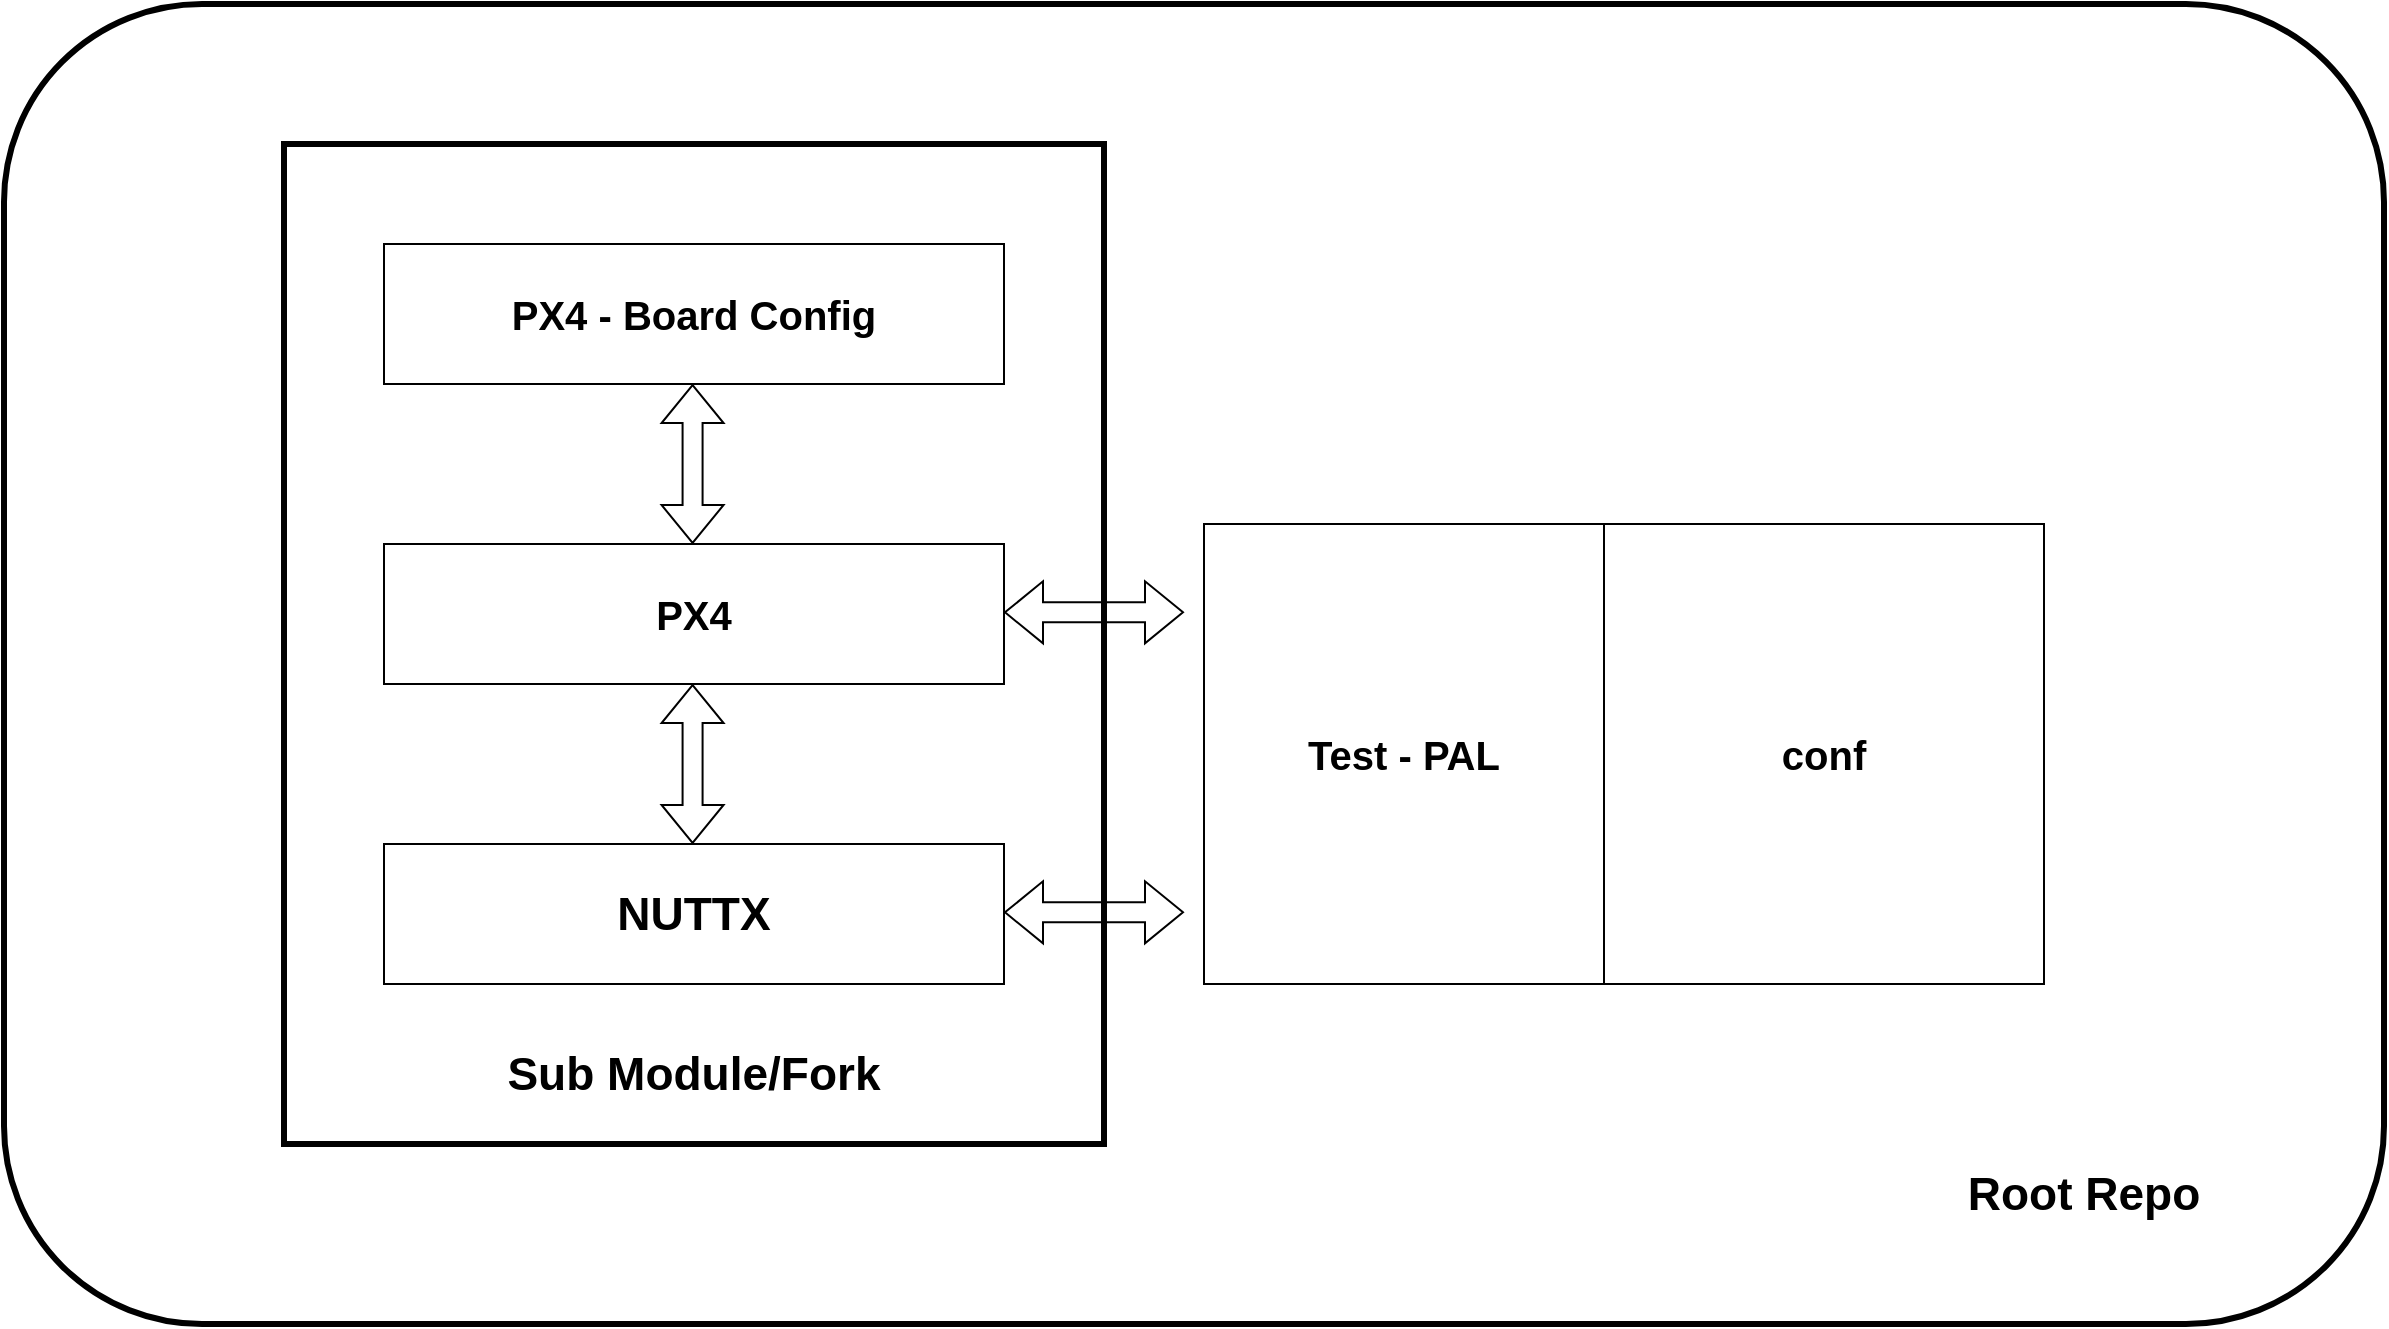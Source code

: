 <mxfile version="21.6.8" type="device" pages="2">
  <diagram name="Sub Module" id="bRLkZOCU7WqL4WwSWCJH">
    <mxGraphModel dx="1500" dy="790" grid="1" gridSize="10" guides="1" tooltips="1" connect="1" arrows="1" fold="1" page="1" pageScale="1" pageWidth="1654" pageHeight="1169" math="0" shadow="0">
      <root>
        <mxCell id="0" />
        <mxCell id="1" parent="0" />
        <mxCell id="mOdfgOqgp9eWF1x82Zy4-18" value="" style="rounded=1;whiteSpace=wrap;html=1;strokeWidth=3;fillColor=none;" parent="1" vertex="1">
          <mxGeometry x="280" y="250" width="1190" height="660" as="geometry" />
        </mxCell>
        <mxCell id="mOdfgOqgp9eWF1x82Zy4-3" value="" style="rounded=0;whiteSpace=wrap;html=1;strokeWidth=3;fillColor=none;" parent="1" vertex="1">
          <mxGeometry x="420" y="320" width="410" height="500" as="geometry" />
        </mxCell>
        <mxCell id="mOdfgOqgp9eWF1x82Zy4-4" value="&lt;font size=&quot;1&quot; style=&quot;&quot;&gt;&lt;b style=&quot;font-size: 23px;&quot;&gt;NUTTX&lt;/b&gt;&lt;/font&gt;" style="rounded=0;whiteSpace=wrap;html=1;" parent="1" vertex="1">
          <mxGeometry x="470" y="670" width="310" height="70" as="geometry" />
        </mxCell>
        <mxCell id="mOdfgOqgp9eWF1x82Zy4-5" value="&lt;font style=&quot;font-size: 20px;&quot;&gt;&lt;b&gt;PX4&lt;/b&gt;&lt;/font&gt;" style="rounded=0;whiteSpace=wrap;html=1;" parent="1" vertex="1">
          <mxGeometry x="470" y="520" width="310" height="70" as="geometry" />
        </mxCell>
        <mxCell id="mOdfgOqgp9eWF1x82Zy4-7" value="&lt;font style=&quot;font-size: 20px;&quot;&gt;&lt;b&gt;conf&lt;/b&gt;&lt;/font&gt;" style="rounded=0;whiteSpace=wrap;html=1;" parent="1" vertex="1">
          <mxGeometry x="1080" y="510" width="220" height="230" as="geometry" />
        </mxCell>
        <mxCell id="mOdfgOqgp9eWF1x82Zy4-8" value="&lt;span style=&quot;font-size: 20px;&quot;&gt;&lt;b&gt;Test - PAL&lt;/b&gt;&lt;/span&gt;" style="rounded=0;whiteSpace=wrap;html=1;" parent="1" vertex="1">
          <mxGeometry x="880" y="510" width="200" height="230" as="geometry" />
        </mxCell>
        <mxCell id="mOdfgOqgp9eWF1x82Zy4-9" value="" style="shape=flexArrow;endArrow=classic;startArrow=classic;html=1;rounded=0;" parent="1" edge="1">
          <mxGeometry width="100" height="100" relative="1" as="geometry">
            <mxPoint x="624.29" y="670" as="sourcePoint" />
            <mxPoint x="624.29" y="590" as="targetPoint" />
          </mxGeometry>
        </mxCell>
        <mxCell id="mOdfgOqgp9eWF1x82Zy4-10" value="&lt;font style=&quot;font-size: 20px;&quot;&gt;&lt;b&gt;PX4 - Board Config&lt;/b&gt;&lt;/font&gt;" style="rounded=0;whiteSpace=wrap;html=1;" parent="1" vertex="1">
          <mxGeometry x="470" y="370" width="310" height="70" as="geometry" />
        </mxCell>
        <mxCell id="mOdfgOqgp9eWF1x82Zy4-11" value="" style="shape=flexArrow;endArrow=classic;startArrow=classic;html=1;rounded=0;" parent="1" edge="1">
          <mxGeometry width="100" height="100" relative="1" as="geometry">
            <mxPoint x="624.29" y="520" as="sourcePoint" />
            <mxPoint x="624.29" y="440" as="targetPoint" />
          </mxGeometry>
        </mxCell>
        <mxCell id="mOdfgOqgp9eWF1x82Zy4-12" value="" style="shape=flexArrow;endArrow=classic;startArrow=classic;html=1;rounded=0;" parent="1" edge="1">
          <mxGeometry width="100" height="100" relative="1" as="geometry">
            <mxPoint x="870" y="704.17" as="sourcePoint" />
            <mxPoint x="780" y="704.17" as="targetPoint" />
          </mxGeometry>
        </mxCell>
        <mxCell id="mOdfgOqgp9eWF1x82Zy4-14" value="" style="shape=flexArrow;endArrow=classic;startArrow=classic;html=1;rounded=0;" parent="1" edge="1">
          <mxGeometry width="100" height="100" relative="1" as="geometry">
            <mxPoint x="870" y="554.17" as="sourcePoint" />
            <mxPoint x="780" y="554.17" as="targetPoint" />
          </mxGeometry>
        </mxCell>
        <mxCell id="mOdfgOqgp9eWF1x82Zy4-17" value="&lt;font style=&quot;font-size: 23px;&quot;&gt;&lt;b&gt;Sub Module/Fork&lt;/b&gt;&lt;/font&gt;" style="text;html=1;strokeColor=none;fillColor=none;align=center;verticalAlign=middle;whiteSpace=wrap;rounded=0;" parent="1" vertex="1">
          <mxGeometry x="515" y="770" width="220" height="30" as="geometry" />
        </mxCell>
        <mxCell id="mOdfgOqgp9eWF1x82Zy4-19" value="&lt;span style=&quot;font-size: 23px;&quot;&gt;&lt;b&gt;Root Repo&lt;/b&gt;&lt;/span&gt;" style="text;html=1;strokeColor=none;fillColor=none;align=center;verticalAlign=middle;whiteSpace=wrap;rounded=0;" parent="1" vertex="1">
          <mxGeometry x="1210" y="830" width="220" height="30" as="geometry" />
        </mxCell>
      </root>
    </mxGraphModel>
  </diagram>
  <diagram id="id2UNyeoNRwNDkABzY2k" name="Work Flow">
    <mxGraphModel dx="1500" dy="797" grid="1" gridSize="10" guides="1" tooltips="1" connect="1" arrows="1" fold="1" page="1" pageScale="1" pageWidth="1654" pageHeight="1169" math="0" shadow="0">
      <root>
        <mxCell id="0" />
        <mxCell id="1" parent="0" />
        <mxCell id="AvOUvb8mX-L0vvMGeV2P-9" style="edgeStyle=orthogonalEdgeStyle;rounded=0;orthogonalLoop=1;jettySize=auto;html=1;entryX=0;entryY=0.5;entryDx=0;entryDy=0;" parent="1" source="AvOUvb8mX-L0vvMGeV2P-4" target="AvOUvb8mX-L0vvMGeV2P-6" edge="1">
          <mxGeometry relative="1" as="geometry" />
        </mxCell>
        <mxCell id="AvOUvb8mX-L0vvMGeV2P-4" value="&lt;b&gt;PX4 Fork&lt;/b&gt;" style="ellipse;whiteSpace=wrap;html=1;aspect=fixed;fillColor=#dae8fc;strokeColor=#6c8ebf;" parent="1" vertex="1">
          <mxGeometry x="230" y="300" width="50" height="50" as="geometry" />
        </mxCell>
        <mxCell id="AvOUvb8mX-L0vvMGeV2P-10" style="edgeStyle=orthogonalEdgeStyle;rounded=0;orthogonalLoop=1;jettySize=auto;html=1;entryX=0;entryY=0.5;entryDx=0;entryDy=0;" parent="1" source="AvOUvb8mX-L0vvMGeV2P-6" target="AvOUvb8mX-L0vvMGeV2P-7" edge="1">
          <mxGeometry relative="1" as="geometry" />
        </mxCell>
        <mxCell id="AvOUvb8mX-L0vvMGeV2P-73" style="edgeStyle=orthogonalEdgeStyle;rounded=0;orthogonalLoop=1;jettySize=auto;html=1;entryX=0.5;entryY=0;entryDx=0;entryDy=0;" parent="1" source="AvOUvb8mX-L0vvMGeV2P-6" target="AvOUvb8mX-L0vvMGeV2P-38" edge="1">
          <mxGeometry relative="1" as="geometry" />
        </mxCell>
        <mxCell id="rOshXKHdjbIcDRhnPXKr-44" value="" style="edgeStyle=orthogonalEdgeStyle;rounded=0;orthogonalLoop=1;jettySize=auto;html=1;" edge="1" parent="1" source="AvOUvb8mX-L0vvMGeV2P-6" target="AvOUvb8mX-L0vvMGeV2P-74">
          <mxGeometry relative="1" as="geometry" />
        </mxCell>
        <mxCell id="AvOUvb8mX-L0vvMGeV2P-6" value="XC1" style="ellipse;whiteSpace=wrap;html=1;aspect=fixed;fillColor=#dae8fc;strokeColor=#6c8ebf;" parent="1" vertex="1">
          <mxGeometry x="330" y="300" width="50" height="50" as="geometry" />
        </mxCell>
        <mxCell id="AvOUvb8mX-L0vvMGeV2P-11" style="edgeStyle=orthogonalEdgeStyle;rounded=0;orthogonalLoop=1;jettySize=auto;html=1;entryX=0;entryY=0.5;entryDx=0;entryDy=0;" parent="1" source="AvOUvb8mX-L0vvMGeV2P-7" target="AvOUvb8mX-L0vvMGeV2P-8" edge="1">
          <mxGeometry relative="1" as="geometry" />
        </mxCell>
        <mxCell id="AvOUvb8mX-L0vvMGeV2P-7" value="XC2" style="ellipse;whiteSpace=wrap;html=1;aspect=fixed;fillColor=#dae8fc;strokeColor=#6c8ebf;" parent="1" vertex="1">
          <mxGeometry x="410" y="300" width="50" height="50" as="geometry" />
        </mxCell>
        <mxCell id="AvOUvb8mX-L0vvMGeV2P-89" value="" style="edgeStyle=orthogonalEdgeStyle;rounded=0;orthogonalLoop=1;jettySize=auto;html=1;" parent="1" source="AvOUvb8mX-L0vvMGeV2P-8" target="AvOUvb8mX-L0vvMGeV2P-84" edge="1">
          <mxGeometry relative="1" as="geometry" />
        </mxCell>
        <mxCell id="AvOUvb8mX-L0vvMGeV2P-94" style="edgeStyle=orthogonalEdgeStyle;rounded=0;orthogonalLoop=1;jettySize=auto;html=1;entryX=0.5;entryY=0;entryDx=0;entryDy=0;" parent="1" source="AvOUvb8mX-L0vvMGeV2P-8" target="AvOUvb8mX-L0vvMGeV2P-39" edge="1">
          <mxGeometry relative="1" as="geometry">
            <mxPoint x="530" y="430" as="targetPoint" />
          </mxGeometry>
        </mxCell>
        <mxCell id="AvOUvb8mX-L0vvMGeV2P-8" value="XC3" style="ellipse;whiteSpace=wrap;html=1;aspect=fixed;fillColor=#dae8fc;strokeColor=#6c8ebf;" parent="1" vertex="1">
          <mxGeometry x="490" y="300" width="50" height="50" as="geometry" />
        </mxCell>
        <mxCell id="AvOUvb8mX-L0vvMGeV2P-13" value="Head" style="ellipse;whiteSpace=wrap;html=1;aspect=fixed;fillColor=#dae8fc;strokeColor=#6c8ebf;" parent="1" vertex="1">
          <mxGeometry x="920" y="300" width="50" height="50" as="geometry" />
        </mxCell>
        <mxCell id="AvOUvb8mX-L0vvMGeV2P-19" value="&lt;a style=&quot;box-sizing: border-box; background-color: transparent; text-decoration-line: none;&quot; href=&quot;https://github.com/g-rahul/ST-PX4-Autopilot-Fork&quot; class=&quot;color-fg-default&quot; data-turbo-frame=&quot;repo-content-turbo-frame&quot; data-pjax=&quot;#repo-content-pjax-container&quot;&gt;&lt;b&gt;&lt;font style=&quot;font-size: 18px;&quot;&gt;ST-PX4-Autopilot-Fork&lt;/font&gt;&lt;/b&gt;&lt;/a&gt;&lt;span style=&quot;box-sizing: border-box; color: rgb(31, 35, 40); font-family: -apple-system, BlinkMacSystemFont, &amp;quot;Segoe UI&amp;quot;, &amp;quot;Noto Sans&amp;quot;, Helvetica, Arial, sans-serif, &amp;quot;Apple Color Emoji&amp;quot;, &amp;quot;Segoe UI Emoji&amp;quot;; font-size: 20px; text-align: start; background-color: rgb(255, 255, 255);&quot;&gt;&lt;/span&gt;" style="text;html=1;strokeColor=none;fillColor=none;align=center;verticalAlign=middle;whiteSpace=wrap;rounded=0;" parent="1" vertex="1">
          <mxGeometry x="45" y="310" width="160" height="30" as="geometry" />
        </mxCell>
        <mxCell id="AvOUvb8mX-L0vvMGeV2P-30" value="" style="edgeStyle=orthogonalEdgeStyle;rounded=0;orthogonalLoop=1;jettySize=auto;html=1;fillColor=#b0e3e6;strokeColor=#0e8088;" parent="1" source="AvOUvb8mX-L0vvMGeV2P-22" target="AvOUvb8mX-L0vvMGeV2P-24" edge="1">
          <mxGeometry relative="1" as="geometry" />
        </mxCell>
        <mxCell id="AvOUvb8mX-L0vvMGeV2P-22" value="PX4 Main" style="ellipse;whiteSpace=wrap;html=1;aspect=fixed;fillColor=#b0e3e6;strokeColor=#0e8088;" parent="1" vertex="1">
          <mxGeometry x="10" y="50" width="50" height="50" as="geometry" />
        </mxCell>
        <mxCell id="AvOUvb8mX-L0vvMGeV2P-23" value="PX4 Main" style="ellipse;whiteSpace=wrap;html=1;aspect=fixed;fillColor=#b0e3e6;strokeColor=#0e8088;" parent="1" vertex="1">
          <mxGeometry x="80" y="50" width="50" height="50" as="geometry" />
        </mxCell>
        <mxCell id="AvOUvb8mX-L0vvMGeV2P-31" value="" style="edgeStyle=orthogonalEdgeStyle;rounded=0;orthogonalLoop=1;jettySize=auto;html=1;fillColor=#b0e3e6;strokeColor=#0e8088;" parent="1" source="AvOUvb8mX-L0vvMGeV2P-24" target="AvOUvb8mX-L0vvMGeV2P-26" edge="1">
          <mxGeometry relative="1" as="geometry" />
        </mxCell>
        <mxCell id="AvOUvb8mX-L0vvMGeV2P-24" value="PX4 Main" style="ellipse;whiteSpace=wrap;html=1;aspect=fixed;fillColor=#b0e3e6;strokeColor=#0e8088;" parent="1" vertex="1">
          <mxGeometry x="155" y="50" width="50" height="50" as="geometry" />
        </mxCell>
        <mxCell id="AvOUvb8mX-L0vvMGeV2P-29" style="edgeStyle=orthogonalEdgeStyle;rounded=0;orthogonalLoop=1;jettySize=auto;html=1;entryX=0.5;entryY=0;entryDx=0;entryDy=0;" parent="1" source="AvOUvb8mX-L0vvMGeV2P-25" target="AvOUvb8mX-L0vvMGeV2P-4" edge="1">
          <mxGeometry relative="1" as="geometry" />
        </mxCell>
        <mxCell id="AvOUvb8mX-L0vvMGeV2P-37" value="&lt;b&gt;&lt;font style=&quot;font-size: 18px;&quot;&gt;Sync Fork&lt;/font&gt;&lt;/b&gt;" style="edgeLabel;html=1;align=center;verticalAlign=middle;resizable=0;points=[];" parent="AvOUvb8mX-L0vvMGeV2P-29" vertex="1" connectable="0">
          <mxGeometry x="-0.364" y="-2" relative="1" as="geometry">
            <mxPoint x="2" y="-4" as="offset" />
          </mxGeometry>
        </mxCell>
        <mxCell id="AvOUvb8mX-L0vvMGeV2P-25" value="PX4 Main" style="ellipse;whiteSpace=wrap;html=1;aspect=fixed;fillColor=#b0e3e6;strokeColor=#0e8088;" parent="1" vertex="1">
          <mxGeometry x="230" y="50" width="50" height="50" as="geometry" />
        </mxCell>
        <mxCell id="AvOUvb8mX-L0vvMGeV2P-32" value="" style="edgeStyle=orthogonalEdgeStyle;rounded=0;orthogonalLoop=1;jettySize=auto;html=1;fillColor=#b0e3e6;strokeColor=#0e8088;" parent="1" source="AvOUvb8mX-L0vvMGeV2P-26" target="AvOUvb8mX-L0vvMGeV2P-28" edge="1">
          <mxGeometry relative="1" as="geometry" />
        </mxCell>
        <mxCell id="AvOUvb8mX-L0vvMGeV2P-26" value="PX4 Main" style="ellipse;whiteSpace=wrap;html=1;aspect=fixed;fillColor=#b0e3e6;strokeColor=#0e8088;" parent="1" vertex="1">
          <mxGeometry x="300" y="50" width="50" height="50" as="geometry" />
        </mxCell>
        <mxCell id="AvOUvb8mX-L0vvMGeV2P-27" value="PX4 Main" style="ellipse;whiteSpace=wrap;html=1;aspect=fixed;fillColor=#b0e3e6;strokeColor=#0e8088;" parent="1" vertex="1">
          <mxGeometry x="380" y="50" width="50" height="50" as="geometry" />
        </mxCell>
        <mxCell id="AvOUvb8mX-L0vvMGeV2P-35" style="edgeStyle=orthogonalEdgeStyle;rounded=0;orthogonalLoop=1;jettySize=auto;html=1;entryX=0.5;entryY=0;entryDx=0;entryDy=0;" parent="1" source="AvOUvb8mX-L0vvMGeV2P-28" target="AvOUvb8mX-L0vvMGeV2P-8" edge="1">
          <mxGeometry relative="1" as="geometry" />
        </mxCell>
        <mxCell id="AvOUvb8mX-L0vvMGeV2P-36" value="&lt;font style=&quot;font-size: 18px;&quot;&gt;&lt;b&gt;Sync Fork&lt;/b&gt;&lt;/font&gt;" style="edgeLabel;html=1;align=center;verticalAlign=middle;resizable=0;points=[];" parent="AvOUvb8mX-L0vvMGeV2P-35" vertex="1" connectable="0">
          <mxGeometry x="-0.264" y="-2" relative="1" as="geometry">
            <mxPoint x="2" y="-14" as="offset" />
          </mxGeometry>
        </mxCell>
        <mxCell id="rOshXKHdjbIcDRhnPXKr-48" value="" style="edgeStyle=orthogonalEdgeStyle;rounded=0;orthogonalLoop=1;jettySize=auto;html=1;fillColor=#b0e3e6;strokeColor=#0e8088;" edge="1" parent="1" source="AvOUvb8mX-L0vvMGeV2P-28" target="rOshXKHdjbIcDRhnPXKr-45">
          <mxGeometry relative="1" as="geometry" />
        </mxCell>
        <mxCell id="AvOUvb8mX-L0vvMGeV2P-28" value="PX4 Main" style="ellipse;whiteSpace=wrap;html=1;aspect=fixed;fillColor=#b0e3e6;strokeColor=#0e8088;" parent="1" vertex="1">
          <mxGeometry x="490" y="50" width="50" height="50" as="geometry" />
        </mxCell>
        <mxCell id="AvOUvb8mX-L0vvMGeV2P-34" value="Head" style="ellipse;whiteSpace=wrap;html=1;aspect=fixed;fillColor=#b0e3e6;strokeColor=#0e8088;" parent="1" vertex="1">
          <mxGeometry x="920" y="50" width="50" height="50" as="geometry" />
        </mxCell>
        <mxCell id="AvOUvb8mX-L0vvMGeV2P-71" value="" style="edgeStyle=orthogonalEdgeStyle;rounded=0;orthogonalLoop=1;jettySize=auto;html=1;" parent="1" source="AvOUvb8mX-L0vvMGeV2P-38" target="AvOUvb8mX-L0vvMGeV2P-68" edge="1">
          <mxGeometry relative="1" as="geometry" />
        </mxCell>
        <mxCell id="AvOUvb8mX-L0vvMGeV2P-38" value="B1&lt;br&gt;CON" style="ellipse;whiteSpace=wrap;html=1;aspect=fixed;fillColor=#ffe6cc;strokeColor=#d79b00;" parent="1" vertex="1">
          <mxGeometry x="330" y="400" width="50" height="50" as="geometry" />
        </mxCell>
        <mxCell id="AvOUvb8mX-L0vvMGeV2P-111" value="" style="edgeStyle=orthogonalEdgeStyle;rounded=0;orthogonalLoop=1;jettySize=auto;html=1;" parent="1" source="AvOUvb8mX-L0vvMGeV2P-39" target="AvOUvb8mX-L0vvMGeV2P-104" edge="1">
          <mxGeometry relative="1" as="geometry" />
        </mxCell>
        <mxCell id="AvOUvb8mX-L0vvMGeV2P-39" value="B2&lt;br&gt;CON" style="ellipse;whiteSpace=wrap;html=1;aspect=fixed;fillColor=#f8cecc;strokeColor=#b85450;" parent="1" vertex="1">
          <mxGeometry x="490" y="480" width="50" height="50" as="geometry" />
        </mxCell>
        <mxCell id="AvOUvb8mX-L0vvMGeV2P-43" value="Head" style="ellipse;whiteSpace=wrap;html=1;aspect=fixed;fillColor=#f8cecc;strokeColor=#b85450;" parent="1" vertex="1">
          <mxGeometry x="920" y="480" width="50" height="50" as="geometry" />
        </mxCell>
        <mxCell id="AvOUvb8mX-L0vvMGeV2P-90" style="edgeStyle=orthogonalEdgeStyle;rounded=0;orthogonalLoop=1;jettySize=auto;html=1;entryX=0.5;entryY=1;entryDx=0;entryDy=0;" parent="1" source="AvOUvb8mX-L0vvMGeV2P-44" target="AvOUvb8mX-L0vvMGeV2P-86" edge="1">
          <mxGeometry relative="1" as="geometry" />
        </mxCell>
        <mxCell id="AvOUvb8mX-L0vvMGeV2P-44" value="HEAD" style="ellipse;whiteSpace=wrap;html=1;aspect=fixed;fillColor=#ffe6cc;strokeColor=#d79b00;" parent="1" vertex="1">
          <mxGeometry x="742.5" y="400" width="50" height="50" as="geometry" />
        </mxCell>
        <mxCell id="AvOUvb8mX-L0vvMGeV2P-66" value="&lt;b&gt;Main&lt;/b&gt;" style="text;html=1;strokeColor=none;fillColor=none;align=center;verticalAlign=middle;whiteSpace=wrap;rounded=0;" parent="1" vertex="1">
          <mxGeometry x="970" y="310" width="60" height="30" as="geometry" />
        </mxCell>
        <mxCell id="AvOUvb8mX-L0vvMGeV2P-78" value="" style="edgeStyle=orthogonalEdgeStyle;rounded=0;orthogonalLoop=1;jettySize=auto;html=1;" parent="1" source="AvOUvb8mX-L0vvMGeV2P-68" target="AvOUvb8mX-L0vvMGeV2P-69" edge="1">
          <mxGeometry relative="1" as="geometry" />
        </mxCell>
        <mxCell id="AvOUvb8mX-L0vvMGeV2P-68" value="X" style="ellipse;whiteSpace=wrap;html=1;aspect=fixed;fillColor=#ffe6cc;strokeColor=#d79b00;" parent="1" vertex="1">
          <mxGeometry x="440" y="400" width="50" height="50" as="geometry" />
        </mxCell>
        <mxCell id="AvOUvb8mX-L0vvMGeV2P-79" style="edgeStyle=orthogonalEdgeStyle;rounded=0;orthogonalLoop=1;jettySize=auto;html=1;entryX=0;entryY=0.5;entryDx=0;entryDy=0;" parent="1" source="AvOUvb8mX-L0vvMGeV2P-69" target="AvOUvb8mX-L0vvMGeV2P-44" edge="1">
          <mxGeometry relative="1" as="geometry" />
        </mxCell>
        <mxCell id="AvOUvb8mX-L0vvMGeV2P-69" value="X" style="ellipse;whiteSpace=wrap;html=1;aspect=fixed;fillColor=#ffe6cc;strokeColor=#d79b00;" parent="1" vertex="1">
          <mxGeometry x="597.5" y="400" width="50" height="50" as="geometry" />
        </mxCell>
        <mxCell id="AvOUvb8mX-L0vvMGeV2P-72" style="edgeStyle=orthogonalEdgeStyle;rounded=0;orthogonalLoop=1;jettySize=auto;html=1;exitX=0.5;exitY=1;exitDx=0;exitDy=0;" parent="1" source="AvOUvb8mX-L0vvMGeV2P-6" target="AvOUvb8mX-L0vvMGeV2P-6" edge="1">
          <mxGeometry relative="1" as="geometry" />
        </mxCell>
        <mxCell id="AvOUvb8mX-L0vvMGeV2P-76" style="edgeStyle=orthogonalEdgeStyle;rounded=0;orthogonalLoop=1;jettySize=auto;html=1;entryX=0.5;entryY=0;entryDx=0;entryDy=0;" parent="1" source="AvOUvb8mX-L0vvMGeV2P-74" target="AvOUvb8mX-L0vvMGeV2P-7" edge="1">
          <mxGeometry relative="1" as="geometry">
            <mxPoint x="430" y="270" as="targetPoint" />
          </mxGeometry>
        </mxCell>
        <mxCell id="AvOUvb8mX-L0vvMGeV2P-74" value="F1" style="ellipse;whiteSpace=wrap;html=1;aspect=fixed;direction=south;fillColor=#fff2cc;strokeColor=#d6b656;" parent="1" vertex="1">
          <mxGeometry x="330" y="200" width="50" height="50" as="geometry" />
        </mxCell>
        <mxCell id="AvOUvb8mX-L0vvMGeV2P-83" value="X" style="ellipse;whiteSpace=wrap;html=1;aspect=fixed;fillColor=#dae8fc;strokeColor=#6c8ebf;" parent="1" vertex="1">
          <mxGeometry x="565" y="300" width="50" height="50" as="geometry" />
        </mxCell>
        <mxCell id="AvOUvb8mX-L0vvMGeV2P-91" value="" style="edgeStyle=orthogonalEdgeStyle;rounded=0;orthogonalLoop=1;jettySize=auto;html=1;" parent="1" source="AvOUvb8mX-L0vvMGeV2P-84" target="AvOUvb8mX-L0vvMGeV2P-86" edge="1">
          <mxGeometry relative="1" as="geometry" />
        </mxCell>
        <mxCell id="AvOUvb8mX-L0vvMGeV2P-84" value="X" style="ellipse;whiteSpace=wrap;html=1;aspect=fixed;fillColor=#dae8fc;strokeColor=#6c8ebf;" parent="1" vertex="1">
          <mxGeometry x="650" y="300" width="50" height="50" as="geometry" />
        </mxCell>
        <mxCell id="AvOUvb8mX-L0vvMGeV2P-85" style="edgeStyle=orthogonalEdgeStyle;rounded=0;orthogonalLoop=1;jettySize=auto;html=1;exitX=0.5;exitY=1;exitDx=0;exitDy=0;" parent="1" edge="1">
          <mxGeometry relative="1" as="geometry">
            <mxPoint x="575" y="290" as="sourcePoint" />
            <mxPoint x="575" y="290" as="targetPoint" />
          </mxGeometry>
        </mxCell>
        <mxCell id="AvOUvb8mX-L0vvMGeV2P-92" value="" style="edgeStyle=orthogonalEdgeStyle;rounded=0;orthogonalLoop=1;jettySize=auto;html=1;" parent="1" source="AvOUvb8mX-L0vvMGeV2P-86" target="AvOUvb8mX-L0vvMGeV2P-87" edge="1">
          <mxGeometry relative="1" as="geometry" />
        </mxCell>
        <mxCell id="AvOUvb8mX-L0vvMGeV2P-86" value="X" style="ellipse;whiteSpace=wrap;html=1;aspect=fixed;fillColor=#dae8fc;strokeColor=#6c8ebf;" parent="1" vertex="1">
          <mxGeometry x="742.5" y="300" width="50" height="50" as="geometry" />
        </mxCell>
        <mxCell id="AvOUvb8mX-L0vvMGeV2P-93" value="" style="edgeStyle=orthogonalEdgeStyle;rounded=0;orthogonalLoop=1;jettySize=auto;html=1;" parent="1" source="AvOUvb8mX-L0vvMGeV2P-87" target="AvOUvb8mX-L0vvMGeV2P-13" edge="1">
          <mxGeometry relative="1" as="geometry" />
        </mxCell>
        <mxCell id="AvOUvb8mX-L0vvMGeV2P-87" value="X" style="ellipse;whiteSpace=wrap;html=1;aspect=fixed;fillColor=#dae8fc;strokeColor=#6c8ebf;" parent="1" vertex="1">
          <mxGeometry x="822.5" y="300" width="50" height="50" as="geometry" />
        </mxCell>
        <mxCell id="AvOUvb8mX-L0vvMGeV2P-88" style="edgeStyle=orthogonalEdgeStyle;rounded=0;orthogonalLoop=1;jettySize=auto;html=1;exitX=0.5;exitY=1;exitDx=0;exitDy=0;" parent="1" edge="1">
          <mxGeometry relative="1" as="geometry">
            <mxPoint x="752.5" y="290" as="sourcePoint" />
            <mxPoint x="752.5" y="290" as="targetPoint" />
          </mxGeometry>
        </mxCell>
        <mxCell id="AvOUvb8mX-L0vvMGeV2P-103" value="" style="endArrow=none;dashed=1;html=1;rounded=0;" parent="1" edge="1">
          <mxGeometry width="50" height="50" relative="1" as="geometry">
            <mxPoint y="560" as="sourcePoint" />
            <mxPoint x="1655.647" y="560" as="targetPoint" />
          </mxGeometry>
        </mxCell>
        <mxCell id="AvOUvb8mX-L0vvMGeV2P-112" value="" style="edgeStyle=orthogonalEdgeStyle;rounded=0;orthogonalLoop=1;jettySize=auto;html=1;" parent="1" source="AvOUvb8mX-L0vvMGeV2P-104" target="AvOUvb8mX-L0vvMGeV2P-105" edge="1">
          <mxGeometry relative="1" as="geometry" />
        </mxCell>
        <mxCell id="AvOUvb8mX-L0vvMGeV2P-104" value="X" style="ellipse;whiteSpace=wrap;html=1;aspect=fixed;fillColor=#f8cecc;strokeColor=#b85450;" parent="1" vertex="1">
          <mxGeometry x="597.5" y="480" width="50" height="50" as="geometry" />
        </mxCell>
        <mxCell id="AvOUvb8mX-L0vvMGeV2P-113" value="" style="edgeStyle=orthogonalEdgeStyle;rounded=0;orthogonalLoop=1;jettySize=auto;html=1;" parent="1" source="AvOUvb8mX-L0vvMGeV2P-105" target="AvOUvb8mX-L0vvMGeV2P-43" edge="1">
          <mxGeometry relative="1" as="geometry" />
        </mxCell>
        <mxCell id="AvOUvb8mX-L0vvMGeV2P-105" value="X" style="ellipse;whiteSpace=wrap;html=1;aspect=fixed;fillColor=#f8cecc;strokeColor=#b85450;" parent="1" vertex="1">
          <mxGeometry x="692.5" y="480" width="50" height="50" as="geometry" />
        </mxCell>
        <mxCell id="rOshXKHdjbIcDRhnPXKr-1" style="edgeStyle=orthogonalEdgeStyle;rounded=0;orthogonalLoop=1;jettySize=auto;html=1;entryX=0;entryY=0.5;entryDx=0;entryDy=0;" edge="1" parent="1" source="rOshXKHdjbIcDRhnPXKr-2" target="rOshXKHdjbIcDRhnPXKr-4">
          <mxGeometry relative="1" as="geometry" />
        </mxCell>
        <mxCell id="rOshXKHdjbIcDRhnPXKr-2" value="New" style="ellipse;whiteSpace=wrap;html=1;aspect=fixed;fillColor=#dae8fc;strokeColor=#6c8ebf;" vertex="1" parent="1">
          <mxGeometry x="230" y="710.0" width="50" height="50" as="geometry" />
        </mxCell>
        <mxCell id="rOshXKHdjbIcDRhnPXKr-3" style="edgeStyle=orthogonalEdgeStyle;rounded=0;orthogonalLoop=1;jettySize=auto;html=1;entryX=0;entryY=0.5;entryDx=0;entryDy=0;" edge="1" parent="1" source="rOshXKHdjbIcDRhnPXKr-4" target="rOshXKHdjbIcDRhnPXKr-14">
          <mxGeometry relative="1" as="geometry">
            <mxPoint x="410.0" y="735" as="targetPoint" />
          </mxGeometry>
        </mxCell>
        <mxCell id="rOshXKHdjbIcDRhnPXKr-31" value="" style="edgeStyle=orthogonalEdgeStyle;rounded=0;orthogonalLoop=1;jettySize=auto;html=1;" edge="1" parent="1" source="rOshXKHdjbIcDRhnPXKr-4" target="rOshXKHdjbIcDRhnPXKr-30">
          <mxGeometry relative="1" as="geometry" />
        </mxCell>
        <mxCell id="rOshXKHdjbIcDRhnPXKr-33" value="" style="edgeStyle=orthogonalEdgeStyle;rounded=0;orthogonalLoop=1;jettySize=auto;html=1;" edge="1" parent="1" source="rOshXKHdjbIcDRhnPXKr-4" target="rOshXKHdjbIcDRhnPXKr-23">
          <mxGeometry relative="1" as="geometry" />
        </mxCell>
        <mxCell id="rOshXKHdjbIcDRhnPXKr-4" value="XC1" style="ellipse;whiteSpace=wrap;html=1;aspect=fixed;fillColor=#dae8fc;strokeColor=#6c8ebf;" vertex="1" parent="1">
          <mxGeometry x="330" y="710.0" width="50" height="50" as="geometry" />
        </mxCell>
        <mxCell id="rOshXKHdjbIcDRhnPXKr-9" value="Head" style="ellipse;whiteSpace=wrap;html=1;aspect=fixed;fillColor=#dae8fc;strokeColor=#6c8ebf;" vertex="1" parent="1">
          <mxGeometry x="920" y="710.0" width="50" height="50" as="geometry" />
        </mxCell>
        <mxCell id="rOshXKHdjbIcDRhnPXKr-10" value="&lt;a style=&quot;border-color: var(--border-color); background-color: transparent; box-sizing: border-box; text-decoration-line: none;&quot; href=&quot;https://github.com/g-rahul/ST-SRC-Autopilot&quot; class=&quot;color-fg-default&quot; data-turbo-frame=&quot;repo-content-turbo-frame&quot; data-pjax=&quot;#repo-content-pjax-container&quot;&gt;&lt;b&gt;&lt;font style=&quot;font-size: 18px;&quot;&gt;ST-SRC-Autopilot&lt;/font&gt;&lt;/b&gt;&lt;/a&gt;" style="text;html=1;strokeColor=none;fillColor=none;align=center;verticalAlign=middle;whiteSpace=wrap;rounded=0;" vertex="1" parent="1">
          <mxGeometry x="40" y="720" width="160" height="30" as="geometry" />
        </mxCell>
        <mxCell id="rOshXKHdjbIcDRhnPXKr-11" style="edgeStyle=orthogonalEdgeStyle;rounded=0;orthogonalLoop=1;jettySize=auto;html=1;exitX=0.5;exitY=1;exitDx=0;exitDy=0;" edge="1" parent="1" source="rOshXKHdjbIcDRhnPXKr-4" target="rOshXKHdjbIcDRhnPXKr-4">
          <mxGeometry relative="1" as="geometry" />
        </mxCell>
        <mxCell id="rOshXKHdjbIcDRhnPXKr-13" value="" style="edgeStyle=orthogonalEdgeStyle;rounded=0;orthogonalLoop=1;jettySize=auto;html=1;" edge="1" parent="1" source="rOshXKHdjbIcDRhnPXKr-14" target="rOshXKHdjbIcDRhnPXKr-17">
          <mxGeometry relative="1" as="geometry" />
        </mxCell>
        <mxCell id="rOshXKHdjbIcDRhnPXKr-42" style="edgeStyle=orthogonalEdgeStyle;rounded=0;orthogonalLoop=1;jettySize=auto;html=1;entryX=0.5;entryY=0;entryDx=0;entryDy=0;" edge="1" parent="1" source="rOshXKHdjbIcDRhnPXKr-14" target="rOshXKHdjbIcDRhnPXKr-36">
          <mxGeometry relative="1" as="geometry" />
        </mxCell>
        <mxCell id="rOshXKHdjbIcDRhnPXKr-14" value="X" style="ellipse;whiteSpace=wrap;html=1;aspect=fixed;fillColor=#dae8fc;strokeColor=#6c8ebf;" vertex="1" parent="1">
          <mxGeometry x="490" y="710.0" width="50" height="50" as="geometry" />
        </mxCell>
        <mxCell id="rOshXKHdjbIcDRhnPXKr-15" style="edgeStyle=orthogonalEdgeStyle;rounded=0;orthogonalLoop=1;jettySize=auto;html=1;exitX=0.5;exitY=1;exitDx=0;exitDy=0;" edge="1" parent="1">
          <mxGeometry relative="1" as="geometry">
            <mxPoint x="575" y="700.0" as="sourcePoint" />
            <mxPoint x="575" y="700.0" as="targetPoint" />
          </mxGeometry>
        </mxCell>
        <mxCell id="rOshXKHdjbIcDRhnPXKr-16" value="" style="edgeStyle=orthogonalEdgeStyle;rounded=0;orthogonalLoop=1;jettySize=auto;html=1;" edge="1" parent="1" source="rOshXKHdjbIcDRhnPXKr-17" target="rOshXKHdjbIcDRhnPXKr-19">
          <mxGeometry relative="1" as="geometry" />
        </mxCell>
        <mxCell id="rOshXKHdjbIcDRhnPXKr-17" value="X" style="ellipse;whiteSpace=wrap;html=1;aspect=fixed;fillColor=#dae8fc;strokeColor=#6c8ebf;" vertex="1" parent="1">
          <mxGeometry x="640" y="710.0" width="50" height="50" as="geometry" />
        </mxCell>
        <mxCell id="rOshXKHdjbIcDRhnPXKr-18" value="" style="edgeStyle=orthogonalEdgeStyle;rounded=0;orthogonalLoop=1;jettySize=auto;html=1;" edge="1" parent="1" source="rOshXKHdjbIcDRhnPXKr-19" target="rOshXKHdjbIcDRhnPXKr-9">
          <mxGeometry relative="1" as="geometry" />
        </mxCell>
        <mxCell id="rOshXKHdjbIcDRhnPXKr-19" value="X" style="ellipse;whiteSpace=wrap;html=1;aspect=fixed;fillColor=#dae8fc;strokeColor=#6c8ebf;" vertex="1" parent="1">
          <mxGeometry x="745" y="710.0" width="50" height="50" as="geometry" />
        </mxCell>
        <mxCell id="rOshXKHdjbIcDRhnPXKr-20" style="edgeStyle=orthogonalEdgeStyle;rounded=0;orthogonalLoop=1;jettySize=auto;html=1;exitX=0.5;exitY=1;exitDx=0;exitDy=0;" edge="1" parent="1">
          <mxGeometry relative="1" as="geometry">
            <mxPoint x="752.5" y="700.0" as="sourcePoint" />
            <mxPoint x="752.5" y="700.0" as="targetPoint" />
          </mxGeometry>
        </mxCell>
        <mxCell id="rOshXKHdjbIcDRhnPXKr-22" value="" style="edgeStyle=orthogonalEdgeStyle;rounded=0;orthogonalLoop=1;jettySize=auto;html=1;" edge="1" parent="1" source="rOshXKHdjbIcDRhnPXKr-23" target="rOshXKHdjbIcDRhnPXKr-26">
          <mxGeometry relative="1" as="geometry" />
        </mxCell>
        <mxCell id="rOshXKHdjbIcDRhnPXKr-23" value="B1&lt;br&gt;DEV" style="ellipse;whiteSpace=wrap;html=1;aspect=fixed;fillColor=#ffe6cc;strokeColor=#d79b00;" vertex="1" parent="1">
          <mxGeometry x="330" y="820" width="50" height="50" as="geometry" />
        </mxCell>
        <mxCell id="rOshXKHdjbIcDRhnPXKr-34" value="" style="edgeStyle=orthogonalEdgeStyle;rounded=0;orthogonalLoop=1;jettySize=auto;html=1;" edge="1" parent="1" source="rOshXKHdjbIcDRhnPXKr-24" target="rOshXKHdjbIcDRhnPXKr-19">
          <mxGeometry relative="1" as="geometry" />
        </mxCell>
        <mxCell id="rOshXKHdjbIcDRhnPXKr-24" value="Finish" style="ellipse;whiteSpace=wrap;html=1;aspect=fixed;fillColor=#ffe6cc;strokeColor=#d79b00;" vertex="1" parent="1">
          <mxGeometry x="745" y="820" width="50" height="50" as="geometry" />
        </mxCell>
        <mxCell id="rOshXKHdjbIcDRhnPXKr-25" value="" style="edgeStyle=orthogonalEdgeStyle;rounded=0;orthogonalLoop=1;jettySize=auto;html=1;" edge="1" parent="1" source="rOshXKHdjbIcDRhnPXKr-26" target="rOshXKHdjbIcDRhnPXKr-28">
          <mxGeometry relative="1" as="geometry" />
        </mxCell>
        <mxCell id="rOshXKHdjbIcDRhnPXKr-26" value="X" style="ellipse;whiteSpace=wrap;html=1;aspect=fixed;fillColor=#ffe6cc;strokeColor=#d79b00;" vertex="1" parent="1">
          <mxGeometry x="430" y="820" width="50" height="50" as="geometry" />
        </mxCell>
        <mxCell id="rOshXKHdjbIcDRhnPXKr-27" style="edgeStyle=orthogonalEdgeStyle;rounded=0;orthogonalLoop=1;jettySize=auto;html=1;entryX=0;entryY=0.5;entryDx=0;entryDy=0;" edge="1" parent="1" source="rOshXKHdjbIcDRhnPXKr-28" target="rOshXKHdjbIcDRhnPXKr-24">
          <mxGeometry relative="1" as="geometry" />
        </mxCell>
        <mxCell id="rOshXKHdjbIcDRhnPXKr-28" value="X" style="ellipse;whiteSpace=wrap;html=1;aspect=fixed;fillColor=#ffe6cc;strokeColor=#d79b00;" vertex="1" parent="1">
          <mxGeometry x="597.5" y="820" width="50" height="50" as="geometry" />
        </mxCell>
        <mxCell id="rOshXKHdjbIcDRhnPXKr-32" style="edgeStyle=orthogonalEdgeStyle;rounded=0;orthogonalLoop=1;jettySize=auto;html=1;entryX=0.5;entryY=0;entryDx=0;entryDy=0;" edge="1" parent="1" source="rOshXKHdjbIcDRhnPXKr-30" target="rOshXKHdjbIcDRhnPXKr-17">
          <mxGeometry relative="1" as="geometry" />
        </mxCell>
        <mxCell id="rOshXKHdjbIcDRhnPXKr-30" value="F1" style="ellipse;whiteSpace=wrap;html=1;aspect=fixed;fillColor=#e1d5e7;strokeColor=#9673a6;" vertex="1" parent="1">
          <mxGeometry x="330" y="620" width="50" height="50" as="geometry" />
        </mxCell>
        <mxCell id="rOshXKHdjbIcDRhnPXKr-35" value="" style="edgeStyle=orthogonalEdgeStyle;rounded=0;orthogonalLoop=1;jettySize=auto;html=1;" edge="1" parent="1" source="rOshXKHdjbIcDRhnPXKr-36" target="rOshXKHdjbIcDRhnPXKr-39">
          <mxGeometry relative="1" as="geometry" />
        </mxCell>
        <mxCell id="rOshXKHdjbIcDRhnPXKr-36" value="B2&lt;br&gt;DEV" style="ellipse;whiteSpace=wrap;html=1;aspect=fixed;fillColor=#f8cecc;strokeColor=#b85450;" vertex="1" parent="1">
          <mxGeometry x="490" y="930" width="50" height="50" as="geometry" />
        </mxCell>
        <mxCell id="rOshXKHdjbIcDRhnPXKr-37" value="HEAD" style="ellipse;whiteSpace=wrap;html=1;aspect=fixed;fillColor=#f8cecc;strokeColor=#b85450;" vertex="1" parent="1">
          <mxGeometry x="920" y="930" width="50" height="50" as="geometry" />
        </mxCell>
        <mxCell id="rOshXKHdjbIcDRhnPXKr-38" value="" style="edgeStyle=orthogonalEdgeStyle;rounded=0;orthogonalLoop=1;jettySize=auto;html=1;" edge="1" parent="1" source="rOshXKHdjbIcDRhnPXKr-39" target="rOshXKHdjbIcDRhnPXKr-41">
          <mxGeometry relative="1" as="geometry" />
        </mxCell>
        <mxCell id="rOshXKHdjbIcDRhnPXKr-39" value="X" style="ellipse;whiteSpace=wrap;html=1;aspect=fixed;fillColor=#f8cecc;strokeColor=#b85450;" vertex="1" parent="1">
          <mxGeometry x="600" y="930" width="50" height="50" as="geometry" />
        </mxCell>
        <mxCell id="rOshXKHdjbIcDRhnPXKr-40" style="edgeStyle=orthogonalEdgeStyle;rounded=0;orthogonalLoop=1;jettySize=auto;html=1;entryX=0;entryY=0.5;entryDx=0;entryDy=0;" edge="1" parent="1" source="rOshXKHdjbIcDRhnPXKr-41" target="rOshXKHdjbIcDRhnPXKr-37">
          <mxGeometry relative="1" as="geometry" />
        </mxCell>
        <mxCell id="rOshXKHdjbIcDRhnPXKr-41" value="X" style="ellipse;whiteSpace=wrap;html=1;aspect=fixed;fillColor=#f8cecc;strokeColor=#b85450;" vertex="1" parent="1">
          <mxGeometry x="757.5" y="930" width="50" height="50" as="geometry" />
        </mxCell>
        <mxCell id="rOshXKHdjbIcDRhnPXKr-43" value="&lt;b&gt;Main&lt;/b&gt;" style="text;html=1;strokeColor=none;fillColor=none;align=center;verticalAlign=middle;whiteSpace=wrap;rounded=0;" vertex="1" parent="1">
          <mxGeometry x="970" y="720" width="60" height="30" as="geometry" />
        </mxCell>
        <mxCell id="rOshXKHdjbIcDRhnPXKr-49" value="" style="edgeStyle=orthogonalEdgeStyle;rounded=0;orthogonalLoop=1;jettySize=auto;html=1;fillColor=#b0e3e6;strokeColor=#0e8088;" edge="1" parent="1" source="rOshXKHdjbIcDRhnPXKr-45" target="rOshXKHdjbIcDRhnPXKr-46">
          <mxGeometry relative="1" as="geometry" />
        </mxCell>
        <mxCell id="rOshXKHdjbIcDRhnPXKr-45" value="PX4 Main" style="ellipse;whiteSpace=wrap;html=1;aspect=fixed;fillColor=#b0e3e6;strokeColor=#0e8088;" vertex="1" parent="1">
          <mxGeometry x="590" y="50" width="50" height="50" as="geometry" />
        </mxCell>
        <mxCell id="rOshXKHdjbIcDRhnPXKr-50" value="" style="edgeStyle=orthogonalEdgeStyle;rounded=0;orthogonalLoop=1;jettySize=auto;html=1;fillColor=#b0e3e6;strokeColor=#0e8088;" edge="1" parent="1" source="rOshXKHdjbIcDRhnPXKr-46" target="rOshXKHdjbIcDRhnPXKr-47">
          <mxGeometry relative="1" as="geometry" />
        </mxCell>
        <mxCell id="rOshXKHdjbIcDRhnPXKr-46" value="PX4 Main" style="ellipse;whiteSpace=wrap;html=1;aspect=fixed;fillColor=#b0e3e6;strokeColor=#0e8088;" vertex="1" parent="1">
          <mxGeometry x="690" y="50" width="50" height="50" as="geometry" />
        </mxCell>
        <mxCell id="rOshXKHdjbIcDRhnPXKr-51" value="" style="edgeStyle=orthogonalEdgeStyle;rounded=0;orthogonalLoop=1;jettySize=auto;html=1;fillColor=#b0e3e6;strokeColor=#0e8088;" edge="1" parent="1" source="rOshXKHdjbIcDRhnPXKr-47" target="AvOUvb8mX-L0vvMGeV2P-34">
          <mxGeometry relative="1" as="geometry" />
        </mxCell>
        <mxCell id="rOshXKHdjbIcDRhnPXKr-47" value="PX4 Main" style="ellipse;whiteSpace=wrap;html=1;aspect=fixed;fillColor=#b0e3e6;strokeColor=#0e8088;" vertex="1" parent="1">
          <mxGeometry x="802" y="50" width="50" height="50" as="geometry" />
        </mxCell>
      </root>
    </mxGraphModel>
  </diagram>
</mxfile>

